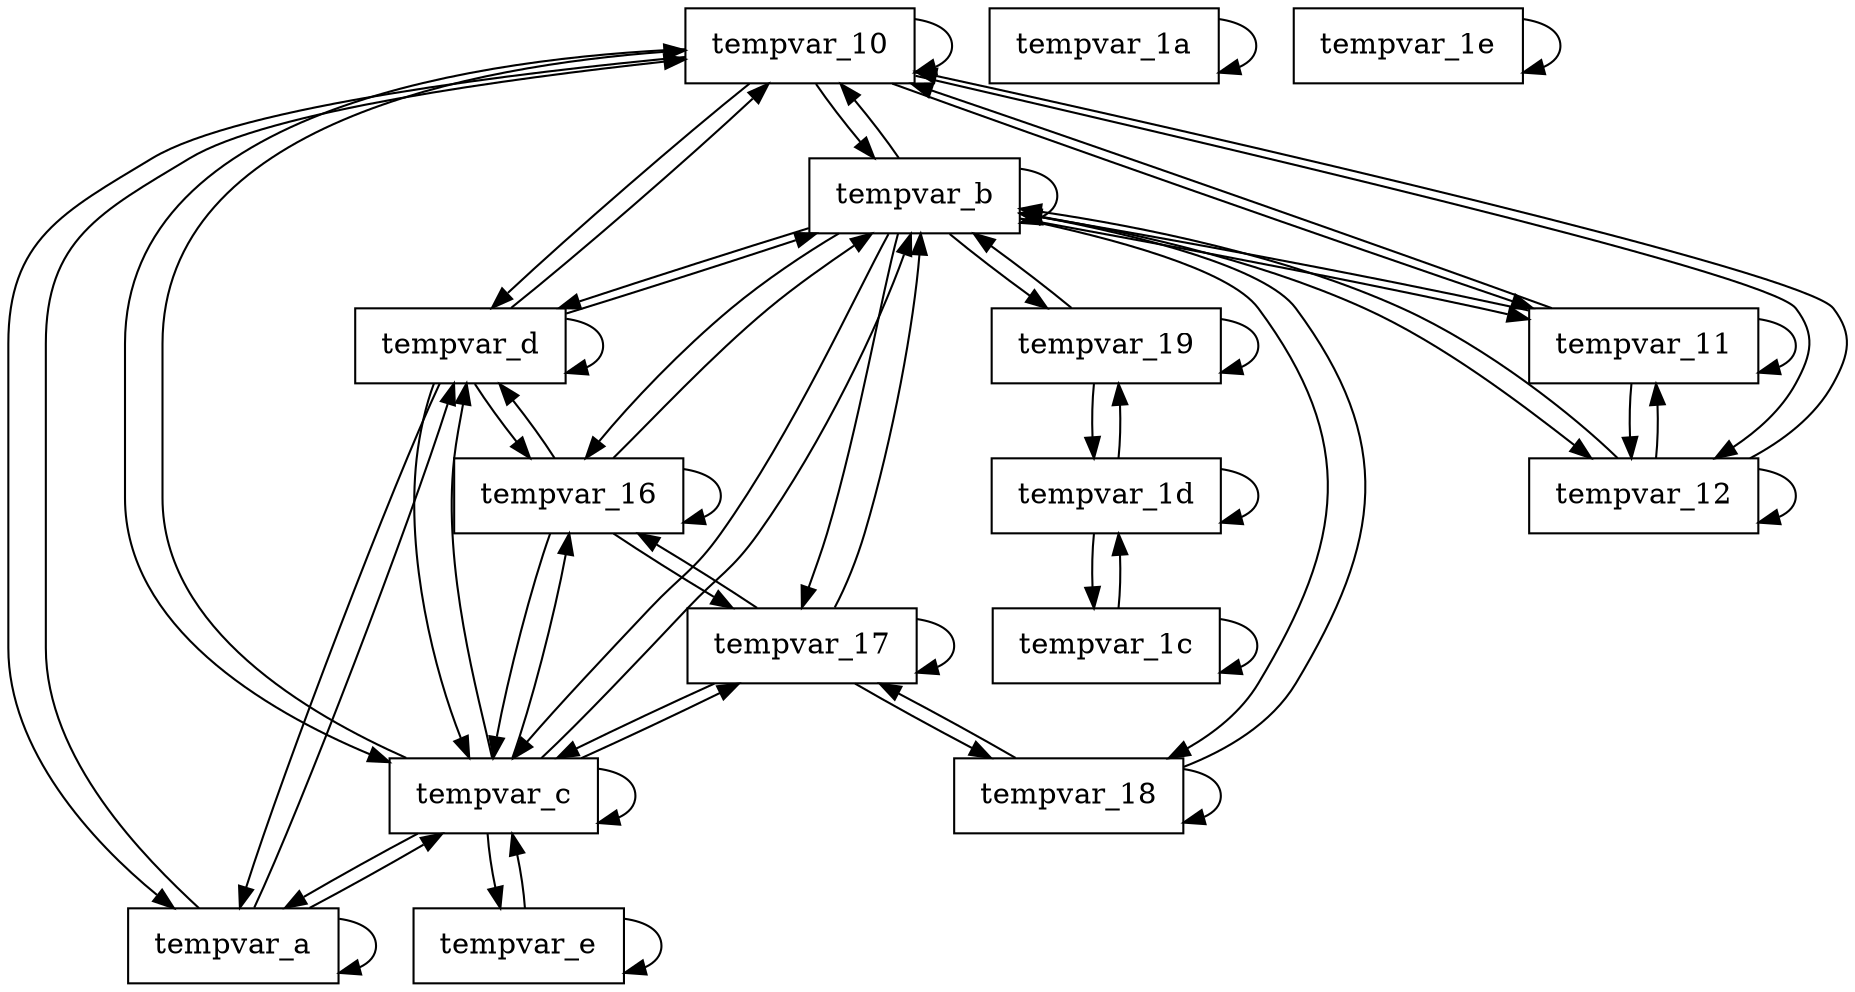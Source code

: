 digraph mygraph {
  node [shape=box];
" tempvar_10 "
" tempvar_10 " -> " tempvar_b "
" tempvar_10 " -> " tempvar_d "
" tempvar_10 " -> " tempvar_11 "
" tempvar_10 " -> " tempvar_a "
" tempvar_10 " -> " tempvar_12 "
" tempvar_10 " -> " tempvar_c "
" tempvar_10 " -> " tempvar_10 "
" tempvar_18 "
" tempvar_18 " -> " tempvar_17 "
" tempvar_18 " -> " tempvar_b "
" tempvar_18 " -> " tempvar_18 "
" tempvar_c "
" tempvar_c " -> " tempvar_17 "
" tempvar_c " -> " tempvar_b "
" tempvar_c " -> " tempvar_d "
" tempvar_c " -> " tempvar_e "
" tempvar_c " -> " tempvar_16 "
" tempvar_c " -> " tempvar_a "
" tempvar_c " -> " tempvar_c "
" tempvar_c " -> " tempvar_10 "
" tempvar_1c "
" tempvar_1c " -> " tempvar_1d "
" tempvar_1c " -> " tempvar_1c "
" tempvar_12 "
" tempvar_12 " -> " tempvar_b "
" tempvar_12 " -> " tempvar_11 "
" tempvar_12 " -> " tempvar_12 "
" tempvar_12 " -> " tempvar_10 "
" tempvar_a "
" tempvar_a " -> " tempvar_d "
" tempvar_a " -> " tempvar_a "
" tempvar_a " -> " tempvar_c "
" tempvar_a " -> " tempvar_10 "
" tempvar_1a "
" tempvar_1a " -> " tempvar_1a "
" tempvar_16 "
" tempvar_16 " -> " tempvar_17 "
" tempvar_16 " -> " tempvar_b "
" tempvar_16 " -> " tempvar_d "
" tempvar_16 " -> " tempvar_16 "
" tempvar_16 " -> " tempvar_c "
" tempvar_e "
" tempvar_e " -> " tempvar_e "
" tempvar_e " -> " tempvar_c "
" tempvar_1e "
" tempvar_1e " -> " tempvar_1e "
" tempvar_11 "
" tempvar_11 " -> " tempvar_b "
" tempvar_11 " -> " tempvar_11 "
" tempvar_11 " -> " tempvar_12 "
" tempvar_11 " -> " tempvar_10 "
" tempvar_19 "
" tempvar_19 " -> " tempvar_b "
" tempvar_19 " -> " tempvar_1d "
" tempvar_19 " -> " tempvar_19 "
" tempvar_d "
" tempvar_d " -> " tempvar_b "
" tempvar_d " -> " tempvar_d "
" tempvar_d " -> " tempvar_16 "
" tempvar_d " -> " tempvar_a "
" tempvar_d " -> " tempvar_c "
" tempvar_d " -> " tempvar_10 "
" tempvar_1d "
" tempvar_1d " -> " tempvar_1d "
" tempvar_1d " -> " tempvar_19 "
" tempvar_1d " -> " tempvar_1c "
" tempvar_b "
" tempvar_b " -> " tempvar_17 "
" tempvar_b " -> " tempvar_b "
" tempvar_b " -> " tempvar_d "
" tempvar_b " -> " tempvar_19 "
" tempvar_b " -> " tempvar_11 "
" tempvar_b " -> " tempvar_16 "
" tempvar_b " -> " tempvar_12 "
" tempvar_b " -> " tempvar_c "
" tempvar_b " -> " tempvar_18 "
" tempvar_b " -> " tempvar_10 "
" tempvar_17 "
" tempvar_17 " -> " tempvar_17 "
" tempvar_17 " -> " tempvar_b "
" tempvar_17 " -> " tempvar_16 "
" tempvar_17 " -> " tempvar_c "
" tempvar_17 " -> " tempvar_18 "
}
digraph mygraph {
  node [shape=box];
" tempvar_10 "
" tempvar_10 " -> " tempvar_d "
" tempvar_10 " -> " tempvar_11 "
" tempvar_10 " -> " tempvar_e "
" tempvar_10 " -> " tempvar_10 "
" tempvar_12 "
" tempvar_12 " -> " tempvar_11 "
" tempvar_12 " -> " tempvar_12 "
" tempvar_a "
" tempvar_a " -> " tempvar_b "
" tempvar_a " -> " tempvar_d "
" tempvar_a " -> " tempvar_e "
" tempvar_a " -> " tempvar_a "
" tempvar_e "
" tempvar_e " -> " tempvar_b "
" tempvar_e " -> " tempvar_d "
" tempvar_e " -> " tempvar_e "
" tempvar_e " -> " tempvar_a "
" tempvar_e " -> " tempvar_10 "
" tempvar_11 "
" tempvar_11 " -> " tempvar_d "
" tempvar_11 " -> " tempvar_11 "
" tempvar_11 " -> " tempvar_12 "
" tempvar_11 " -> " tempvar_10 "
" tempvar_d "
" tempvar_d " -> " tempvar_b "
" tempvar_d " -> " tempvar_d "
" tempvar_d " -> " tempvar_11 "
" tempvar_d " -> " tempvar_e "
" tempvar_d " -> " tempvar_a "
" tempvar_d " -> " tempvar_10 "
" tempvar_13 "
" tempvar_13 " -> " tempvar_13 "
" tempvar_b "
" tempvar_b " -> " tempvar_b "
" tempvar_b " -> " tempvar_d "
" tempvar_b " -> " tempvar_e "
" tempvar_b " -> " tempvar_a "
}
digraph mygraph {
  node [shape=box];
" tempvar_10 "
" tempvar_10 " -> " tempvar_f "
" tempvar_10 " -> " tempvar_b "
" tempvar_10 " -> " tempvar_d "
" tempvar_10 " -> " tempvar_11 "
" tempvar_10 " -> " tempvar_10 "
" tempvar_14 "
" tempvar_14 " -> " tempvar_14 "
" tempvar_c "
" tempvar_c " -> " tempvar_f "
" tempvar_c " -> " tempvar_b "
" tempvar_c " -> " tempvar_d "
" tempvar_c " -> " tempvar_e "
" tempvar_c " -> " tempvar_c "
" tempvar_12 "
" tempvar_12 " -> " tempvar_b "
" tempvar_12 " -> " tempvar_11 "
" tempvar_12 " -> " tempvar_12 "
" tempvar_a "
" tempvar_a " -> " tempvar_b "
" tempvar_a " -> " tempvar_11 "
" tempvar_a " -> " tempvar_a "
" tempvar_e "
" tempvar_e " -> " tempvar_f "
" tempvar_e " -> " tempvar_b "
" tempvar_e " -> " tempvar_d "
" tempvar_e " -> " tempvar_e "
" tempvar_e " -> " tempvar_c "
" tempvar_11 "
" tempvar_11 " -> " tempvar_b "
" tempvar_11 " -> " tempvar_11 "
" tempvar_11 " -> " tempvar_a "
" tempvar_11 " -> " tempvar_12 "
" tempvar_11 " -> " tempvar_10 "
" tempvar_d "
" tempvar_d " -> " tempvar_f "
" tempvar_d " -> " tempvar_b "
" tempvar_d " -> " tempvar_d "
" tempvar_d " -> " tempvar_e "
" tempvar_d " -> " tempvar_c "
" tempvar_d " -> " tempvar_10 "
" tempvar_b "
" tempvar_b " -> " tempvar_f "
" tempvar_b " -> " tempvar_b "
" tempvar_b " -> " tempvar_d "
" tempvar_b " -> " tempvar_11 "
" tempvar_b " -> " tempvar_e "
" tempvar_b " -> " tempvar_a "
" tempvar_b " -> " tempvar_12 "
" tempvar_b " -> " tempvar_c "
" tempvar_b " -> " tempvar_10 "
" tempvar_f "
" tempvar_f " -> " tempvar_f "
" tempvar_f " -> " tempvar_b "
" tempvar_f " -> " tempvar_d "
" tempvar_f " -> " tempvar_e "
" tempvar_f " -> " tempvar_c "
" tempvar_f " -> " tempvar_10 "
}
digraph mygraph {
  node [shape=box];
" tempvar_10 "
" tempvar_10 " -> " tempvar_b "
" tempvar_10 " -> " tempvar_d "
" tempvar_10 " -> " tempvar_11 "
" tempvar_10 " -> " tempvar_10 "
" tempvar_12 "
" tempvar_12 " -> " tempvar_12 "
" tempvar_a "
" tempvar_a " -> " tempvar_b "
" tempvar_a " -> " tempvar_d "
" tempvar_a " -> " tempvar_e "
" tempvar_a " -> " tempvar_a "
" tempvar_e "
" tempvar_e " -> " tempvar_b "
" tempvar_e " -> " tempvar_d "
" tempvar_e " -> " tempvar_e "
" tempvar_e " -> " tempvar_a "
" tempvar_11 "
" tempvar_11 " -> " tempvar_11 "
" tempvar_11 " -> " tempvar_10 "
" tempvar_d "
" tempvar_d " -> " tempvar_b "
" tempvar_d " -> " tempvar_d "
" tempvar_d " -> " tempvar_e "
" tempvar_d " -> " tempvar_a "
" tempvar_d " -> " tempvar_10 "
" tempvar_b "
" tempvar_b " -> " tempvar_b "
" tempvar_b " -> " tempvar_d "
" tempvar_b " -> " tempvar_e "
" tempvar_b " -> " tempvar_a "
" tempvar_b " -> " tempvar_10 "
}
digraph mygraph {
  node [shape=box];
" tempvar_c "
" tempvar_c " -> " tempvar_d "
" tempvar_c " -> " tempvar_c "
" tempvar_d "
" tempvar_d " -> " tempvar_d "
" tempvar_d " -> " tempvar_c "
}
digraph mygraph {
  node [shape=box];
" tempvar_c "
" tempvar_c " -> " tempvar_d "
" tempvar_c " -> " tempvar_c "
" tempvar_a "
" tempvar_a " -> " tempvar_a "
" tempvar_e "
" tempvar_e " -> " tempvar_e "
" tempvar_d "
" tempvar_d " -> " tempvar_d "
" tempvar_d " -> " tempvar_c "
}
digraph mygraph {
  node [shape=box];
" tempvar_10 "
" tempvar_10 " -> " tempvar_f "
" tempvar_10 " -> " tempvar_b "
" tempvar_10 " -> " tempvar_d "
" tempvar_10 " -> " tempvar_11 "
" tempvar_10 " -> " tempvar_12 "
" tempvar_10 " -> " tempvar_c "
" tempvar_10 " -> " tempvar_10 "
" tempvar_c "
" tempvar_c " -> " tempvar_f "
" tempvar_c " -> " tempvar_b "
" tempvar_c " -> " tempvar_d "
" tempvar_c " -> " tempvar_11 "
" tempvar_c " -> " tempvar_e "
" tempvar_c " -> " tempvar_12 "
" tempvar_c " -> " tempvar_c "
" tempvar_c " -> " tempvar_10 "
" tempvar_12 "
" tempvar_12 " -> " tempvar_b "
" tempvar_12 " -> " tempvar_d "
" tempvar_12 " -> " tempvar_11 "
" tempvar_12 " -> " tempvar_12 "
" tempvar_12 " -> " tempvar_c "
" tempvar_12 " -> " tempvar_10 "
" tempvar_a "
" tempvar_a " -> " tempvar_b "
" tempvar_a " -> " tempvar_13 "
" tempvar_a " -> " tempvar_a "
" tempvar_e "
" tempvar_e " -> " tempvar_f "
" tempvar_e " -> " tempvar_b "
" tempvar_e " -> " tempvar_13 "
" tempvar_e " -> " tempvar_d "
" tempvar_e " -> " tempvar_e "
" tempvar_e " -> " tempvar_c "
" tempvar_11 "
" tempvar_11 " -> " tempvar_b "
" tempvar_11 " -> " tempvar_d "
" tempvar_11 " -> " tempvar_11 "
" tempvar_11 " -> " tempvar_12 "
" tempvar_11 " -> " tempvar_c "
" tempvar_11 " -> " tempvar_10 "
" tempvar_d "
" tempvar_d " -> " tempvar_f "
" tempvar_d " -> " tempvar_b "
" tempvar_d " -> " tempvar_d "
" tempvar_d " -> " tempvar_11 "
" tempvar_d " -> " tempvar_e "
" tempvar_d " -> " tempvar_12 "
" tempvar_d " -> " tempvar_c "
" tempvar_d " -> " tempvar_10 "
" tempvar_13 "
" tempvar_13 " -> " tempvar_b "
" tempvar_13 " -> " tempvar_13 "
" tempvar_13 " -> " tempvar_e "
" tempvar_13 " -> " tempvar_a "
" tempvar_b "
" tempvar_b " -> " tempvar_b "
" tempvar_b " -> " tempvar_13 "
" tempvar_b " -> " tempvar_d "
" tempvar_b " -> " tempvar_11 "
" tempvar_b " -> " tempvar_e "
" tempvar_b " -> " tempvar_a "
" tempvar_b " -> " tempvar_12 "
" tempvar_b " -> " tempvar_c "
" tempvar_b " -> " tempvar_10 "
" tempvar_f "
" tempvar_f " -> " tempvar_f "
" tempvar_f " -> " tempvar_d "
" tempvar_f " -> " tempvar_e "
" tempvar_f " -> " tempvar_c "
" tempvar_f " -> " tempvar_10 "
}
digraph mygraph {
  node [shape=box];
" tempvar_10 "
" tempvar_10 " -> " tempvar_10 "
" tempvar_a "
" tempvar_a " -> " tempvar_b "
" tempvar_a " -> " tempvar_d "
" tempvar_a " -> " tempvar_e "
" tempvar_a " -> " tempvar_a "
" tempvar_e "
" tempvar_e " -> " tempvar_b "
" tempvar_e " -> " tempvar_d "
" tempvar_e " -> " tempvar_e "
" tempvar_e " -> " tempvar_a "
" tempvar_d "
" tempvar_d " -> " tempvar_b "
" tempvar_d " -> " tempvar_d "
" tempvar_d " -> " tempvar_e "
" tempvar_d " -> " tempvar_a "
" tempvar_b "
" tempvar_b " -> " tempvar_b "
" tempvar_b " -> " tempvar_d "
" tempvar_b " -> " tempvar_e "
" tempvar_b " -> " tempvar_a "
}
digraph mygraph {
  node [shape=box];
" tempvar_10 "
" tempvar_10 " -> " tempvar_f "
" tempvar_10 " -> " tempvar_b "
" tempvar_10 " -> " tempvar_13 "
" tempvar_10 " -> " tempvar_11 "
" tempvar_10 " -> " tempvar_e "
" tempvar_10 " -> " tempvar_a "
" tempvar_10 " -> " tempvar_12 "
" tempvar_10 " -> " tempvar_10 "
" tempvar_12 "
" tempvar_12 " -> " tempvar_f "
" tempvar_12 " -> " tempvar_b "
" tempvar_12 " -> " tempvar_13 "
" tempvar_12 " -> " tempvar_11 "
" tempvar_12 " -> " tempvar_a "
" tempvar_12 " -> " tempvar_12 "
" tempvar_12 " -> " tempvar_10 "
" tempvar_a "
" tempvar_a " -> " tempvar_b "
" tempvar_a " -> " tempvar_13 "
" tempvar_a " -> " tempvar_a "
" tempvar_a " -> " tempvar_12 "
" tempvar_a " -> " tempvar_10 "
" tempvar_1a "
" tempvar_1a " -> " tempvar_19 "
" tempvar_1a " -> " tempvar_1a "
" tempvar_e "
" tempvar_e " -> " tempvar_f "
" tempvar_e " -> " tempvar_11 "
" tempvar_e " -> " tempvar_e "
" tempvar_e " -> " tempvar_10 "
" tempvar_11 "
" tempvar_11 " -> " tempvar_f "
" tempvar_11 " -> " tempvar_11 "
" tempvar_11 " -> " tempvar_e "
" tempvar_11 " -> " tempvar_12 "
" tempvar_11 " -> " tempvar_10 "
" tempvar_19 "
" tempvar_19 " -> " tempvar_19 "
" tempvar_19 " -> " tempvar_1a "
" tempvar_15 "
" tempvar_15 " -> " tempvar_b "
" tempvar_15 " -> " tempvar_13 "
" tempvar_15 " -> " tempvar_15 "
" tempvar_13 "
" tempvar_13 " -> " tempvar_b "
" tempvar_13 " -> " tempvar_13 "
" tempvar_13 " -> " tempvar_15 "
" tempvar_13 " -> " tempvar_a "
" tempvar_13 " -> " tempvar_12 "
" tempvar_13 " -> " tempvar_10 "
" tempvar_b "
" tempvar_b " -> " tempvar_b "
" tempvar_b " -> " tempvar_13 "
" tempvar_b " -> " tempvar_15 "
" tempvar_b " -> " tempvar_a "
" tempvar_b " -> " tempvar_12 "
" tempvar_b " -> " tempvar_10 "
" tempvar_17 "
" tempvar_17 " -> " tempvar_17 "
" tempvar_f "
" tempvar_f " -> " tempvar_f "
" tempvar_f " -> " tempvar_11 "
" tempvar_f " -> " tempvar_e "
" tempvar_f " -> " tempvar_12 "
" tempvar_f " -> " tempvar_10 "
}
digraph mygraph {
  node [shape=box];
" tempvar_10 "
" tempvar_10 " -> " tempvar_b "
" tempvar_10 " -> " tempvar_d "
" tempvar_10 " -> " tempvar_e "
" tempvar_10 " -> " tempvar_c "
" tempvar_10 " -> " tempvar_10 "
" tempvar_c "
" tempvar_c " -> " tempvar_f "
" tempvar_c " -> " tempvar_b "
" tempvar_c " -> " tempvar_d "
" tempvar_c " -> " tempvar_e "
" tempvar_c " -> " tempvar_c "
" tempvar_c " -> " tempvar_10 "
" tempvar_12 "
" tempvar_12 " -> " tempvar_12 "
" tempvar_a "
" tempvar_a " -> " tempvar_a "
" tempvar_e "
" tempvar_e " -> " tempvar_b "
" tempvar_e " -> " tempvar_d "
" tempvar_e " -> " tempvar_e "
" tempvar_e " -> " tempvar_c "
" tempvar_e " -> " tempvar_10 "
" tempvar_d "
" tempvar_d " -> " tempvar_f "
" tempvar_d " -> " tempvar_b "
" tempvar_d " -> " tempvar_d "
" tempvar_d " -> " tempvar_e "
" tempvar_d " -> " tempvar_c "
" tempvar_d " -> " tempvar_10 "
" tempvar_b "
" tempvar_b " -> " tempvar_b "
" tempvar_b " -> " tempvar_d "
" tempvar_b " -> " tempvar_e "
" tempvar_b " -> " tempvar_c "
" tempvar_b " -> " tempvar_10 "
" tempvar_f "
" tempvar_f " -> " tempvar_f "
" tempvar_f " -> " tempvar_d "
" tempvar_f " -> " tempvar_c "
}
digraph mygraph {
  node [shape=box];
" tempvar_c "
" tempvar_c " -> " tempvar_c "
" tempvar_a "
" tempvar_a " -> " tempvar_a "
" tempvar_d "
" tempvar_d " -> " tempvar_d "
" tempvar_b "
" tempvar_b " -> " tempvar_b "
}
digraph mygraph {
  node [shape=box];
" tempvar_10 "
" tempvar_10 " -> " tempvar_b "
" tempvar_10 " -> " tempvar_d "
" tempvar_10 " -> " tempvar_e "
" tempvar_10 " -> " tempvar_c "
" tempvar_10 " -> " tempvar_10 "
" tempvar_c "
" tempvar_c " -> " tempvar_f "
" tempvar_c " -> " tempvar_b "
" tempvar_c " -> " tempvar_d "
" tempvar_c " -> " tempvar_e "
" tempvar_c " -> " tempvar_c "
" tempvar_c " -> " tempvar_10 "
" tempvar_12 "
" tempvar_12 " -> " tempvar_12 "
" tempvar_a "
" tempvar_a " -> " tempvar_a "
" tempvar_e "
" tempvar_e " -> " tempvar_b "
" tempvar_e " -> " tempvar_d "
" tempvar_e " -> " tempvar_e "
" tempvar_e " -> " tempvar_c "
" tempvar_e " -> " tempvar_10 "
" tempvar_d "
" tempvar_d " -> " tempvar_f "
" tempvar_d " -> " tempvar_b "
" tempvar_d " -> " tempvar_d "
" tempvar_d " -> " tempvar_e "
" tempvar_d " -> " tempvar_c "
" tempvar_d " -> " tempvar_10 "
" tempvar_b "
" tempvar_b " -> " tempvar_b "
" tempvar_b " -> " tempvar_d "
" tempvar_b " -> " tempvar_e "
" tempvar_b " -> " tempvar_c "
" tempvar_b " -> " tempvar_10 "
" tempvar_f "
" tempvar_f " -> " tempvar_f "
" tempvar_f " -> " tempvar_d "
" tempvar_f " -> " tempvar_c "
}
digraph mygraph {
  node [shape=box];
" tempvar_10 "
" tempvar_10 " -> " tempvar_b "
" tempvar_10 " -> " tempvar_d "
" tempvar_10 " -> " tempvar_e "
" tempvar_10 " -> " tempvar_c "
" tempvar_10 " -> " tempvar_10 "
" tempvar_c "
" tempvar_c " -> " tempvar_f "
" tempvar_c " -> " tempvar_b "
" tempvar_c " -> " tempvar_d "
" tempvar_c " -> " tempvar_e "
" tempvar_c " -> " tempvar_c "
" tempvar_c " -> " tempvar_10 "
" tempvar_12 "
" tempvar_12 " -> " tempvar_12 "
" tempvar_a "
" tempvar_a " -> " tempvar_a "
" tempvar_e "
" tempvar_e " -> " tempvar_b "
" tempvar_e " -> " tempvar_d "
" tempvar_e " -> " tempvar_e "
" tempvar_e " -> " tempvar_c "
" tempvar_e " -> " tempvar_10 "
" tempvar_d "
" tempvar_d " -> " tempvar_f "
" tempvar_d " -> " tempvar_b "
" tempvar_d " -> " tempvar_d "
" tempvar_d " -> " tempvar_e "
" tempvar_d " -> " tempvar_c "
" tempvar_d " -> " tempvar_10 "
" tempvar_b "
" tempvar_b " -> " tempvar_b "
" tempvar_b " -> " tempvar_d "
" tempvar_b " -> " tempvar_e "
" tempvar_b " -> " tempvar_c "
" tempvar_b " -> " tempvar_10 "
" tempvar_f "
" tempvar_f " -> " tempvar_f "
" tempvar_f " -> " tempvar_d "
" tempvar_f " -> " tempvar_c "
}
digraph mygraph {
  node [shape=box];
" tempvar_c "
" tempvar_c " -> " tempvar_b "
" tempvar_c " -> " tempvar_d "
" tempvar_c " -> " tempvar_e "
" tempvar_c " -> " tempvar_c "
" tempvar_e "
" tempvar_e " -> " tempvar_b "
" tempvar_e " -> " tempvar_e "
" tempvar_e " -> " tempvar_c "
" tempvar_d "
" tempvar_d " -> " tempvar_d "
" tempvar_d " -> " tempvar_c "
" tempvar_b "
" tempvar_b " -> " tempvar_b "
" tempvar_b " -> " tempvar_e "
" tempvar_b " -> " tempvar_c "
}
digraph mygraph {
  node [shape=box];
" tempvar_c "
" tempvar_c " -> " tempvar_c "
" tempvar_a "
" tempvar_a " -> " tempvar_a "
" tempvar_d "
" tempvar_d " -> " tempvar_d "
" tempvar_b "
" tempvar_b " -> " tempvar_b "
}
digraph mygraph {
  node [shape=box];
" tempvar_c "
" tempvar_c " -> " tempvar_c "
" tempvar_a "
" tempvar_a " -> " tempvar_a "
" tempvar_d "
" tempvar_d " -> " tempvar_d "
" tempvar_b "
" tempvar_b " -> " tempvar_b "
}
digraph mygraph {
  node [shape=box];
" tempvar_c "
" tempvar_c " -> " tempvar_b "
" tempvar_c " -> " tempvar_c "
" tempvar_a "
" tempvar_a " -> " tempvar_a "
" tempvar_d "
" tempvar_d " -> " tempvar_d "
" tempvar_b "
" tempvar_b " -> " tempvar_b "
" tempvar_b " -> " tempvar_c "
}
digraph mygraph {
  node [shape=box];
" tempvar_c "
" tempvar_c " -> " tempvar_b "
" tempvar_c " -> " tempvar_c "
" tempvar_a "
" tempvar_a " -> " tempvar_a "
" tempvar_d "
" tempvar_d " -> " tempvar_d "
" tempvar_b "
" tempvar_b " -> " tempvar_b "
" tempvar_b " -> " tempvar_c "
}
digraph mygraph {
  node [shape=box];
" tempvar_c "
" tempvar_c " -> " tempvar_d "
" tempvar_c " -> " tempvar_c "
" tempvar_a "
" tempvar_a " -> " tempvar_a "
" tempvar_e "
" tempvar_e " -> " tempvar_e "
" tempvar_d "
" tempvar_d " -> " tempvar_d "
" tempvar_d " -> " tempvar_c "
}
digraph mygraph {
  node [shape=box];
" tempvar_c "
" tempvar_c " -> " tempvar_f "
" tempvar_c " -> " tempvar_b "
" tempvar_c " -> " tempvar_d "
" tempvar_c " -> " tempvar_e "
" tempvar_c " -> " tempvar_c "
" tempvar_a "
" tempvar_a " -> " tempvar_a "
" tempvar_e "
" tempvar_e " -> " tempvar_b "
" tempvar_e " -> " tempvar_d "
" tempvar_e " -> " tempvar_e "
" tempvar_e " -> " tempvar_c "
" tempvar_11 "
" tempvar_11 " -> " tempvar_11 "
" tempvar_d "
" tempvar_d " -> " tempvar_b "
" tempvar_d " -> " tempvar_d "
" tempvar_d " -> " tempvar_e "
" tempvar_d " -> " tempvar_c "
" tempvar_b "
" tempvar_b " -> " tempvar_f "
" tempvar_b " -> " tempvar_b "
" tempvar_b " -> " tempvar_d "
" tempvar_b " -> " tempvar_e "
" tempvar_b " -> " tempvar_c "
" tempvar_f "
" tempvar_f " -> " tempvar_f "
" tempvar_f " -> " tempvar_b "
" tempvar_f " -> " tempvar_c "
}
digraph mygraph {
  node [shape=box];
" tempvar_c "
" tempvar_c " -> " tempvar_f "
" tempvar_c " -> " tempvar_b "
" tempvar_c " -> " tempvar_d "
" tempvar_c " -> " tempvar_e "
" tempvar_c " -> " tempvar_c "
" tempvar_a "
" tempvar_a " -> " tempvar_a "
" tempvar_e "
" tempvar_e " -> " tempvar_b "
" tempvar_e " -> " tempvar_d "
" tempvar_e " -> " tempvar_e "
" tempvar_e " -> " tempvar_c "
" tempvar_11 "
" tempvar_11 " -> " tempvar_11 "
" tempvar_d "
" tempvar_d " -> " tempvar_b "
" tempvar_d " -> " tempvar_d "
" tempvar_d " -> " tempvar_e "
" tempvar_d " -> " tempvar_c "
" tempvar_b "
" tempvar_b " -> " tempvar_f "
" tempvar_b " -> " tempvar_b "
" tempvar_b " -> " tempvar_d "
" tempvar_b " -> " tempvar_e "
" tempvar_b " -> " tempvar_c "
" tempvar_f "
" tempvar_f " -> " tempvar_f "
" tempvar_f " -> " tempvar_b "
" tempvar_f " -> " tempvar_c "
}
digraph mygraph {
  node [shape=box];
" tempvar_c "
" tempvar_c " -> " tempvar_b "
" tempvar_c " -> " tempvar_c "
" tempvar_a "
" tempvar_a " -> " tempvar_a "
" tempvar_d "
" tempvar_d " -> " tempvar_d "
" tempvar_b "
" tempvar_b " -> " tempvar_b "
" tempvar_b " -> " tempvar_c "
}
digraph mygraph {
  node [shape=box];
" tempvar_c "
" tempvar_c " -> " tempvar_f "
" tempvar_c " -> " tempvar_b "
" tempvar_c " -> " tempvar_d "
" tempvar_c " -> " tempvar_e "
" tempvar_c " -> " tempvar_c "
" tempvar_a "
" tempvar_a " -> " tempvar_a "
" tempvar_e "
" tempvar_e " -> " tempvar_b "
" tempvar_e " -> " tempvar_d "
" tempvar_e " -> " tempvar_e "
" tempvar_e " -> " tempvar_c "
" tempvar_11 "
" tempvar_11 " -> " tempvar_11 "
" tempvar_d "
" tempvar_d " -> " tempvar_b "
" tempvar_d " -> " tempvar_d "
" tempvar_d " -> " tempvar_e "
" tempvar_d " -> " tempvar_c "
" tempvar_b "
" tempvar_b " -> " tempvar_f "
" tempvar_b " -> " tempvar_b "
" tempvar_b " -> " tempvar_d "
" tempvar_b " -> " tempvar_e "
" tempvar_b " -> " tempvar_c "
" tempvar_f "
" tempvar_f " -> " tempvar_f "
" tempvar_f " -> " tempvar_b "
" tempvar_f " -> " tempvar_c "
}
digraph mygraph {
  node [shape=box];
" tempvar_c "
" tempvar_c " -> " tempvar_b "
" tempvar_c " -> " tempvar_c "
" tempvar_a "
" tempvar_a " -> " tempvar_a "
" tempvar_d "
" tempvar_d " -> " tempvar_d "
" tempvar_b "
" tempvar_b " -> " tempvar_b "
" tempvar_b " -> " tempvar_c "
}
digraph mygraph {
  node [shape=box];
" tempvar_c "
" tempvar_c " -> " tempvar_b "
" tempvar_c " -> " tempvar_c "
" tempvar_a "
" tempvar_a " -> " tempvar_a "
" tempvar_d "
" tempvar_d " -> " tempvar_d "
" tempvar_b "
" tempvar_b " -> " tempvar_b "
" tempvar_b " -> " tempvar_c "
}
digraph mygraph {
  node [shape=box];
" tempvar_c "
" tempvar_c " -> " tempvar_b "
" tempvar_c " -> " tempvar_d "
" tempvar_c " -> " tempvar_e "
" tempvar_c " -> " tempvar_c "
" tempvar_e "
" tempvar_e " -> " tempvar_b "
" tempvar_e " -> " tempvar_e "
" tempvar_e " -> " tempvar_c "
" tempvar_d "
" tempvar_d " -> " tempvar_d "
" tempvar_d " -> " tempvar_c "
" tempvar_b "
" tempvar_b " -> " tempvar_b "
" tempvar_b " -> " tempvar_e "
" tempvar_b " -> " tempvar_c "
}
digraph mygraph {
  node [shape=box];
" tempvar_c "
" tempvar_c " -> " tempvar_d "
" tempvar_c " -> " tempvar_c "
" tempvar_a "
" tempvar_a " -> " tempvar_a "
" tempvar_e "
" tempvar_e " -> " tempvar_e "
" tempvar_d "
" tempvar_d " -> " tempvar_d "
" tempvar_d " -> " tempvar_c "
}
digraph mygraph {
  node [shape=box];
" tempvar_c "
" tempvar_c " -> " tempvar_d "
" tempvar_c " -> " tempvar_c "
" tempvar_a "
" tempvar_a " -> " tempvar_a "
" tempvar_e "
" tempvar_e " -> " tempvar_e "
" tempvar_d "
" tempvar_d " -> " tempvar_d "
" tempvar_d " -> " tempvar_c "
}
digraph mygraph {
  node [shape=box];
" tempvar_10 "
" tempvar_10 " -> " tempvar_10 "
" tempvar_c "
" tempvar_c " -> " tempvar_b "
" tempvar_c " -> " tempvar_d "
" tempvar_c " -> " tempvar_c "
" tempvar_a "
" tempvar_a " -> " tempvar_a "
" tempvar_e "
" tempvar_e " -> " tempvar_b "
" tempvar_e " -> " tempvar_e "
" tempvar_d "
" tempvar_d " -> " tempvar_b "
" tempvar_d " -> " tempvar_d "
" tempvar_d " -> " tempvar_c "
" tempvar_b "
" tempvar_b " -> " tempvar_b "
" tempvar_b " -> " tempvar_d "
" tempvar_b " -> " tempvar_e "
" tempvar_b " -> " tempvar_c "
" tempvar_f "
" tempvar_f " -> " tempvar_f "
}
